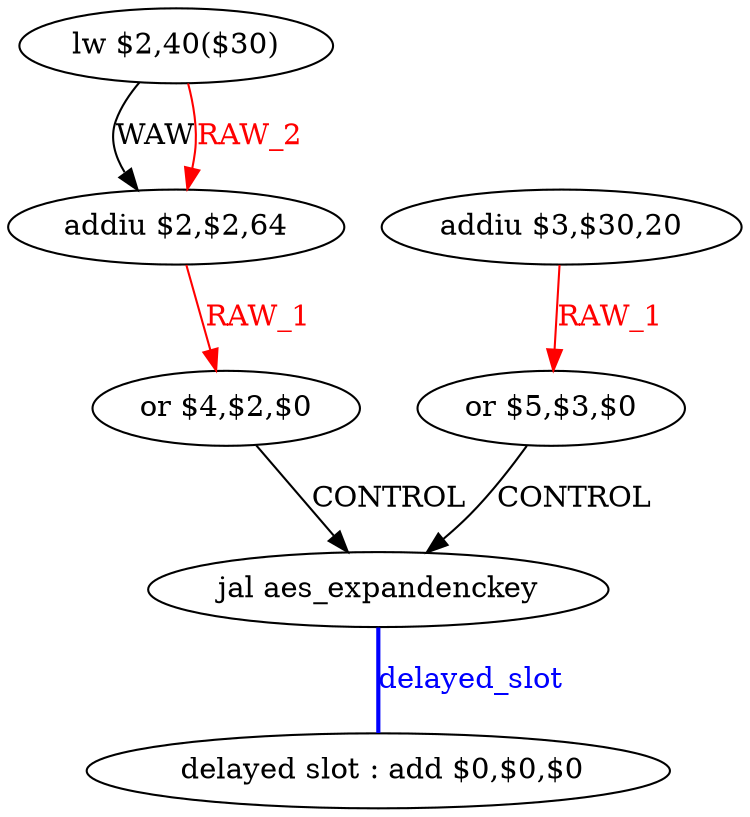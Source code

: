 digraph G1 {
node [shape = ellipse];
i6 [label = " delayed slot : add $0,$0,$0"] ;
i5 ->  i6 [style = bold, dir= none, fontcolor = blue, color = blue, label= "delayed_slot"];
i5 [label = "jal aes_expandenckey"] ;
i0 [label = "lw $2,40($30)"] ;
i0 ->  i1 [label= "WAW"];
i0 ->  i1 [color = red, fontcolor = red, label= "RAW_2"];
i1 [label = "addiu $2,$2,64"] ;
i1 ->  i3 [color = red, fontcolor = red, label= "RAW_1"];
i3 [label = "or $4,$2,$0"] ;
i3 ->  i5 [label= "CONTROL"];
i2 [label = "addiu $3,$30,20"] ;
i2 ->  i4 [color = red, fontcolor = red, label= "RAW_1"];
i4 [label = "or $5,$3,$0"] ;
i4 ->  i5 [label= "CONTROL"];
}
